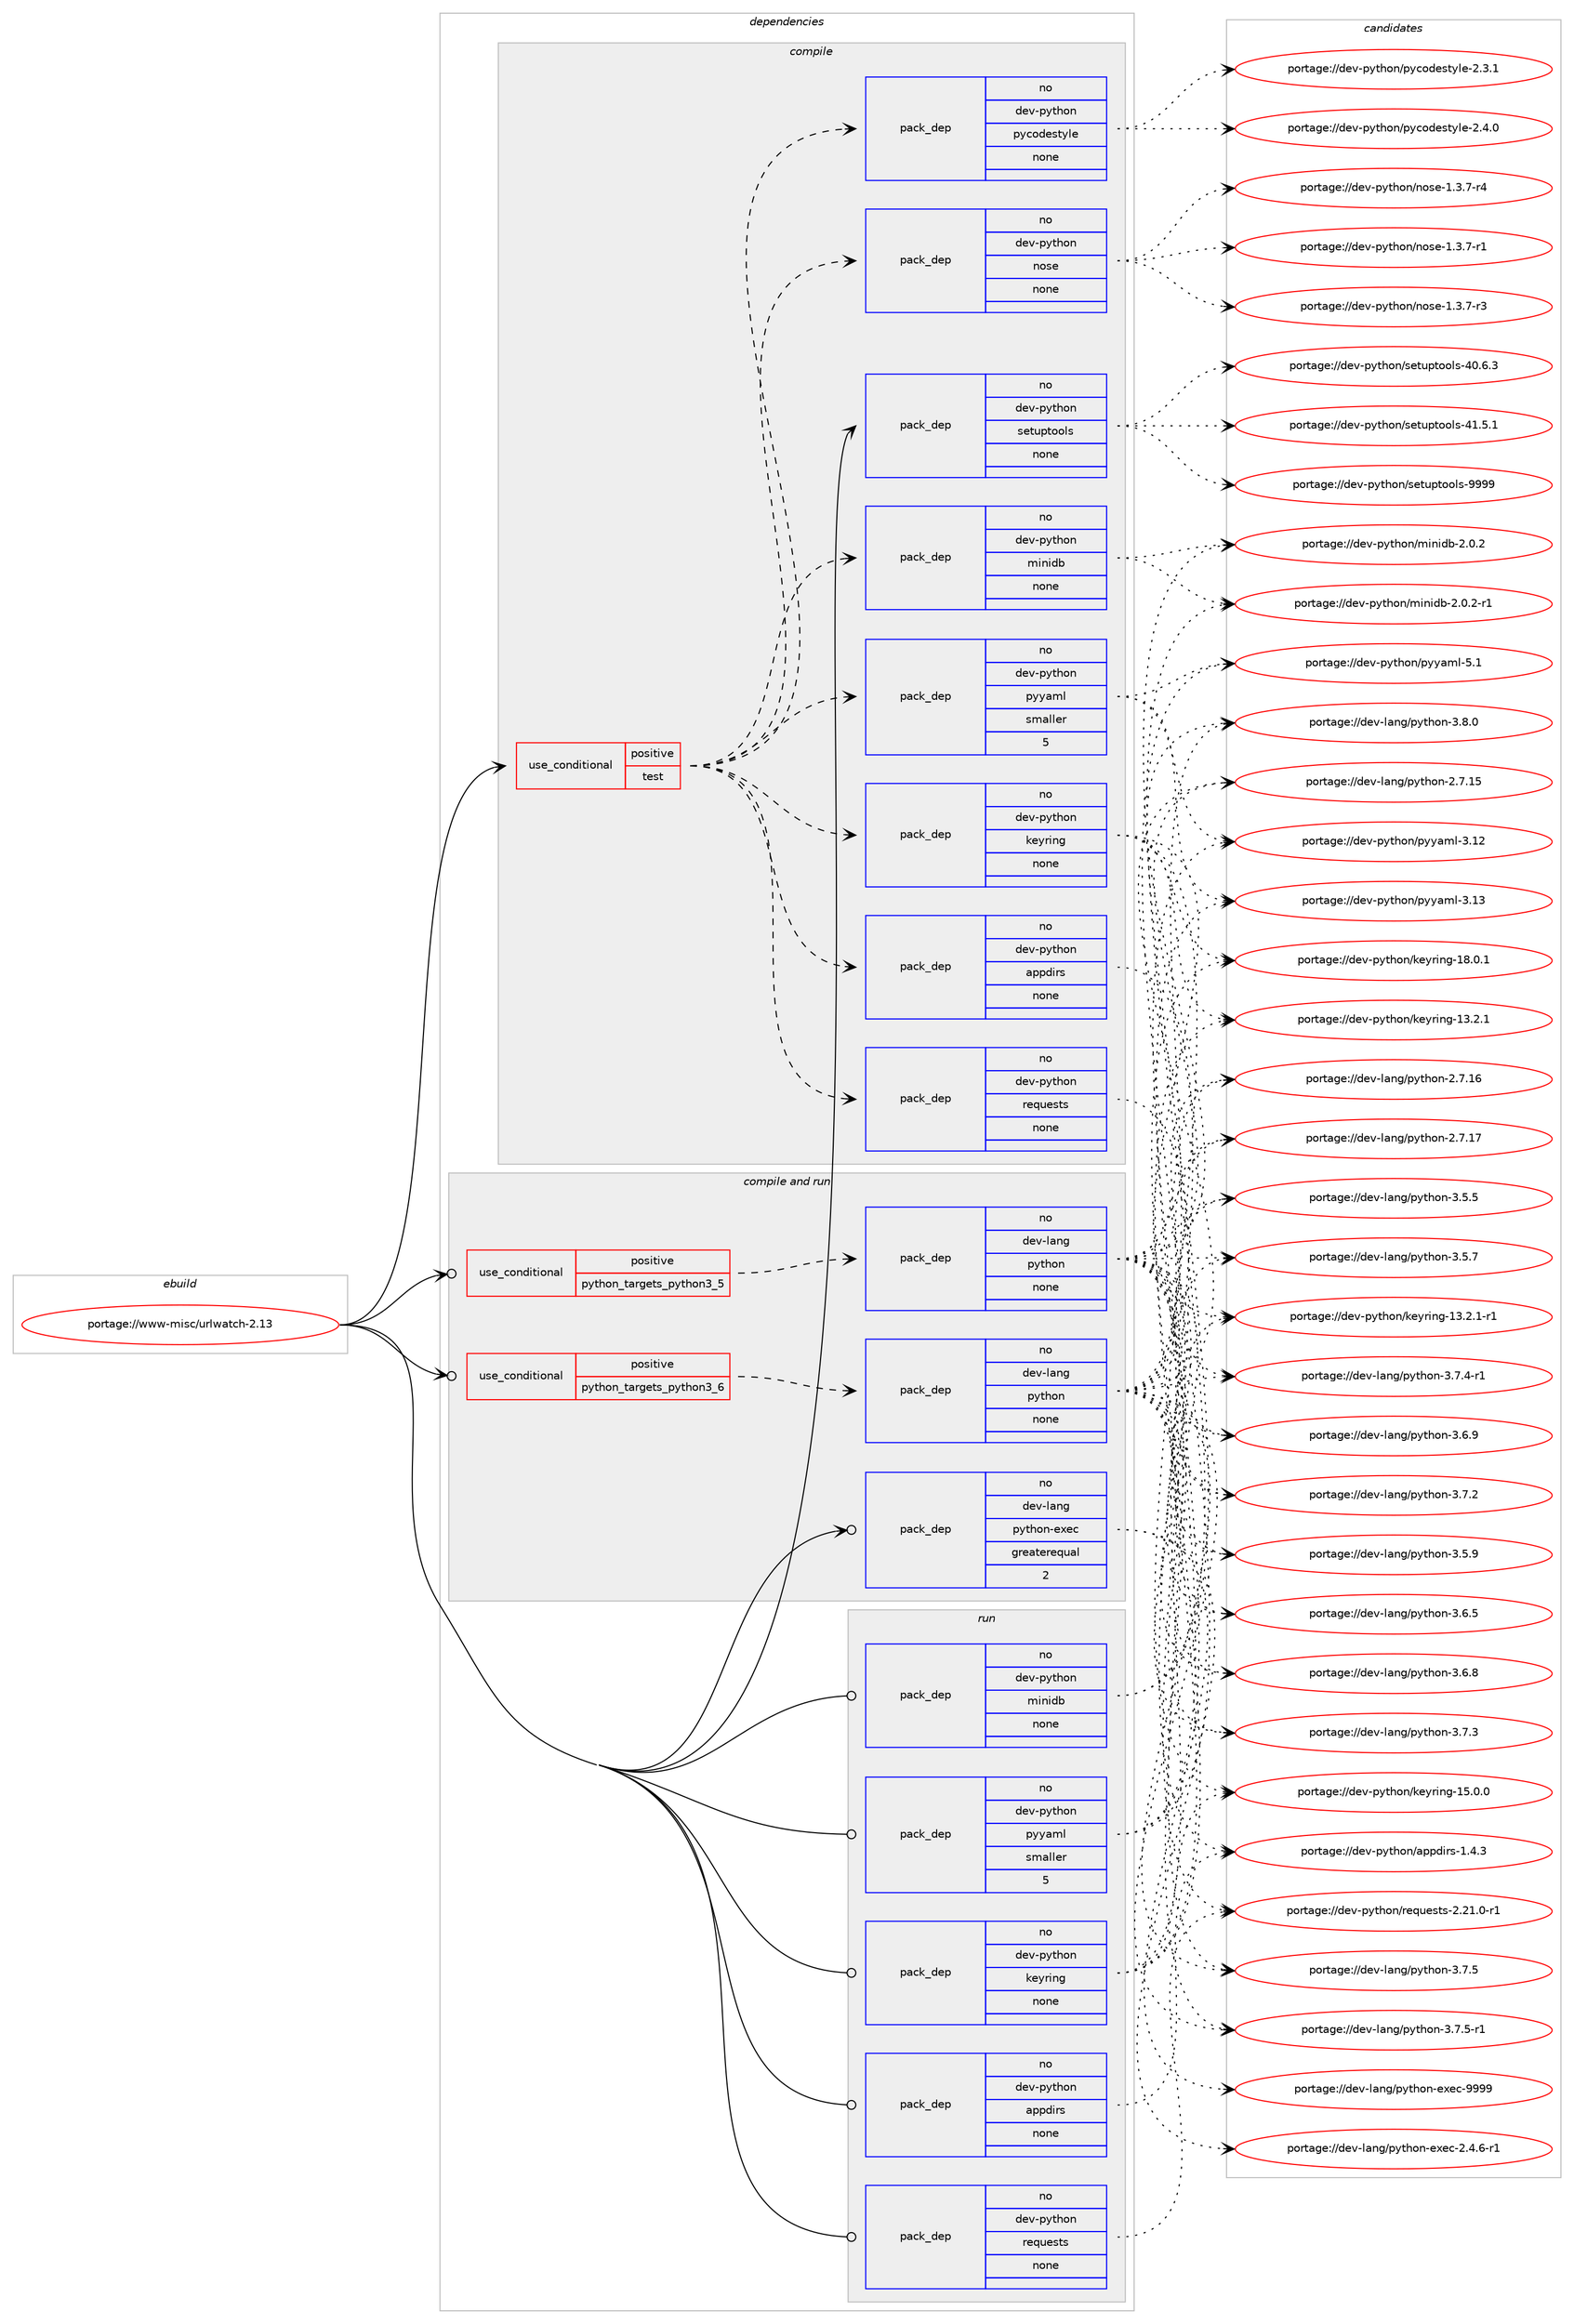 digraph prolog {

# *************
# Graph options
# *************

newrank=true;
concentrate=true;
compound=true;
graph [rankdir=LR,fontname=Helvetica,fontsize=10,ranksep=1.5];#, ranksep=2.5, nodesep=0.2];
edge  [arrowhead=vee];
node  [fontname=Helvetica,fontsize=10];

# **********
# The ebuild
# **********

subgraph cluster_leftcol {
color=gray;
rank=same;
label=<<i>ebuild</i>>;
id [label="portage://www-misc/urlwatch-2.13", color=red, width=4, href="../www-misc/urlwatch-2.13.svg"];
}

# ****************
# The dependencies
# ****************

subgraph cluster_midcol {
color=gray;
label=<<i>dependencies</i>>;
subgraph cluster_compile {
fillcolor="#eeeeee";
style=filled;
label=<<i>compile</i>>;
subgraph cond106452 {
dependency442653 [label=<<TABLE BORDER="0" CELLBORDER="1" CELLSPACING="0" CELLPADDING="4"><TR><TD ROWSPAN="3" CELLPADDING="10">use_conditional</TD></TR><TR><TD>positive</TD></TR><TR><TD>test</TD></TR></TABLE>>, shape=none, color=red];
subgraph pack328339 {
dependency442654 [label=<<TABLE BORDER="0" CELLBORDER="1" CELLSPACING="0" CELLPADDING="4" WIDTH="220"><TR><TD ROWSPAN="6" CELLPADDING="30">pack_dep</TD></TR><TR><TD WIDTH="110">no</TD></TR><TR><TD>dev-python</TD></TR><TR><TD>appdirs</TD></TR><TR><TD>none</TD></TR><TR><TD></TD></TR></TABLE>>, shape=none, color=blue];
}
dependency442653:e -> dependency442654:w [weight=20,style="dashed",arrowhead="vee"];
subgraph pack328340 {
dependency442655 [label=<<TABLE BORDER="0" CELLBORDER="1" CELLSPACING="0" CELLPADDING="4" WIDTH="220"><TR><TD ROWSPAN="6" CELLPADDING="30">pack_dep</TD></TR><TR><TD WIDTH="110">no</TD></TR><TR><TD>dev-python</TD></TR><TR><TD>keyring</TD></TR><TR><TD>none</TD></TR><TR><TD></TD></TR></TABLE>>, shape=none, color=blue];
}
dependency442653:e -> dependency442655:w [weight=20,style="dashed",arrowhead="vee"];
subgraph pack328341 {
dependency442656 [label=<<TABLE BORDER="0" CELLBORDER="1" CELLSPACING="0" CELLPADDING="4" WIDTH="220"><TR><TD ROWSPAN="6" CELLPADDING="30">pack_dep</TD></TR><TR><TD WIDTH="110">no</TD></TR><TR><TD>dev-python</TD></TR><TR><TD>minidb</TD></TR><TR><TD>none</TD></TR><TR><TD></TD></TR></TABLE>>, shape=none, color=blue];
}
dependency442653:e -> dependency442656:w [weight=20,style="dashed",arrowhead="vee"];
subgraph pack328342 {
dependency442657 [label=<<TABLE BORDER="0" CELLBORDER="1" CELLSPACING="0" CELLPADDING="4" WIDTH="220"><TR><TD ROWSPAN="6" CELLPADDING="30">pack_dep</TD></TR><TR><TD WIDTH="110">no</TD></TR><TR><TD>dev-python</TD></TR><TR><TD>pyyaml</TD></TR><TR><TD>smaller</TD></TR><TR><TD>5</TD></TR></TABLE>>, shape=none, color=blue];
}
dependency442653:e -> dependency442657:w [weight=20,style="dashed",arrowhead="vee"];
subgraph pack328343 {
dependency442658 [label=<<TABLE BORDER="0" CELLBORDER="1" CELLSPACING="0" CELLPADDING="4" WIDTH="220"><TR><TD ROWSPAN="6" CELLPADDING="30">pack_dep</TD></TR><TR><TD WIDTH="110">no</TD></TR><TR><TD>dev-python</TD></TR><TR><TD>requests</TD></TR><TR><TD>none</TD></TR><TR><TD></TD></TR></TABLE>>, shape=none, color=blue];
}
dependency442653:e -> dependency442658:w [weight=20,style="dashed",arrowhead="vee"];
subgraph pack328344 {
dependency442659 [label=<<TABLE BORDER="0" CELLBORDER="1" CELLSPACING="0" CELLPADDING="4" WIDTH="220"><TR><TD ROWSPAN="6" CELLPADDING="30">pack_dep</TD></TR><TR><TD WIDTH="110">no</TD></TR><TR><TD>dev-python</TD></TR><TR><TD>nose</TD></TR><TR><TD>none</TD></TR><TR><TD></TD></TR></TABLE>>, shape=none, color=blue];
}
dependency442653:e -> dependency442659:w [weight=20,style="dashed",arrowhead="vee"];
subgraph pack328345 {
dependency442660 [label=<<TABLE BORDER="0" CELLBORDER="1" CELLSPACING="0" CELLPADDING="4" WIDTH="220"><TR><TD ROWSPAN="6" CELLPADDING="30">pack_dep</TD></TR><TR><TD WIDTH="110">no</TD></TR><TR><TD>dev-python</TD></TR><TR><TD>pycodestyle</TD></TR><TR><TD>none</TD></TR><TR><TD></TD></TR></TABLE>>, shape=none, color=blue];
}
dependency442653:e -> dependency442660:w [weight=20,style="dashed",arrowhead="vee"];
}
id:e -> dependency442653:w [weight=20,style="solid",arrowhead="vee"];
subgraph pack328346 {
dependency442661 [label=<<TABLE BORDER="0" CELLBORDER="1" CELLSPACING="0" CELLPADDING="4" WIDTH="220"><TR><TD ROWSPAN="6" CELLPADDING="30">pack_dep</TD></TR><TR><TD WIDTH="110">no</TD></TR><TR><TD>dev-python</TD></TR><TR><TD>setuptools</TD></TR><TR><TD>none</TD></TR><TR><TD></TD></TR></TABLE>>, shape=none, color=blue];
}
id:e -> dependency442661:w [weight=20,style="solid",arrowhead="vee"];
}
subgraph cluster_compileandrun {
fillcolor="#eeeeee";
style=filled;
label=<<i>compile and run</i>>;
subgraph cond106453 {
dependency442662 [label=<<TABLE BORDER="0" CELLBORDER="1" CELLSPACING="0" CELLPADDING="4"><TR><TD ROWSPAN="3" CELLPADDING="10">use_conditional</TD></TR><TR><TD>positive</TD></TR><TR><TD>python_targets_python3_5</TD></TR></TABLE>>, shape=none, color=red];
subgraph pack328347 {
dependency442663 [label=<<TABLE BORDER="0" CELLBORDER="1" CELLSPACING="0" CELLPADDING="4" WIDTH="220"><TR><TD ROWSPAN="6" CELLPADDING="30">pack_dep</TD></TR><TR><TD WIDTH="110">no</TD></TR><TR><TD>dev-lang</TD></TR><TR><TD>python</TD></TR><TR><TD>none</TD></TR><TR><TD></TD></TR></TABLE>>, shape=none, color=blue];
}
dependency442662:e -> dependency442663:w [weight=20,style="dashed",arrowhead="vee"];
}
id:e -> dependency442662:w [weight=20,style="solid",arrowhead="odotvee"];
subgraph cond106454 {
dependency442664 [label=<<TABLE BORDER="0" CELLBORDER="1" CELLSPACING="0" CELLPADDING="4"><TR><TD ROWSPAN="3" CELLPADDING="10">use_conditional</TD></TR><TR><TD>positive</TD></TR><TR><TD>python_targets_python3_6</TD></TR></TABLE>>, shape=none, color=red];
subgraph pack328348 {
dependency442665 [label=<<TABLE BORDER="0" CELLBORDER="1" CELLSPACING="0" CELLPADDING="4" WIDTH="220"><TR><TD ROWSPAN="6" CELLPADDING="30">pack_dep</TD></TR><TR><TD WIDTH="110">no</TD></TR><TR><TD>dev-lang</TD></TR><TR><TD>python</TD></TR><TR><TD>none</TD></TR><TR><TD></TD></TR></TABLE>>, shape=none, color=blue];
}
dependency442664:e -> dependency442665:w [weight=20,style="dashed",arrowhead="vee"];
}
id:e -> dependency442664:w [weight=20,style="solid",arrowhead="odotvee"];
subgraph pack328349 {
dependency442666 [label=<<TABLE BORDER="0" CELLBORDER="1" CELLSPACING="0" CELLPADDING="4" WIDTH="220"><TR><TD ROWSPAN="6" CELLPADDING="30">pack_dep</TD></TR><TR><TD WIDTH="110">no</TD></TR><TR><TD>dev-lang</TD></TR><TR><TD>python-exec</TD></TR><TR><TD>greaterequal</TD></TR><TR><TD>2</TD></TR></TABLE>>, shape=none, color=blue];
}
id:e -> dependency442666:w [weight=20,style="solid",arrowhead="odotvee"];
}
subgraph cluster_run {
fillcolor="#eeeeee";
style=filled;
label=<<i>run</i>>;
subgraph pack328350 {
dependency442667 [label=<<TABLE BORDER="0" CELLBORDER="1" CELLSPACING="0" CELLPADDING="4" WIDTH="220"><TR><TD ROWSPAN="6" CELLPADDING="30">pack_dep</TD></TR><TR><TD WIDTH="110">no</TD></TR><TR><TD>dev-python</TD></TR><TR><TD>appdirs</TD></TR><TR><TD>none</TD></TR><TR><TD></TD></TR></TABLE>>, shape=none, color=blue];
}
id:e -> dependency442667:w [weight=20,style="solid",arrowhead="odot"];
subgraph pack328351 {
dependency442668 [label=<<TABLE BORDER="0" CELLBORDER="1" CELLSPACING="0" CELLPADDING="4" WIDTH="220"><TR><TD ROWSPAN="6" CELLPADDING="30">pack_dep</TD></TR><TR><TD WIDTH="110">no</TD></TR><TR><TD>dev-python</TD></TR><TR><TD>keyring</TD></TR><TR><TD>none</TD></TR><TR><TD></TD></TR></TABLE>>, shape=none, color=blue];
}
id:e -> dependency442668:w [weight=20,style="solid",arrowhead="odot"];
subgraph pack328352 {
dependency442669 [label=<<TABLE BORDER="0" CELLBORDER="1" CELLSPACING="0" CELLPADDING="4" WIDTH="220"><TR><TD ROWSPAN="6" CELLPADDING="30">pack_dep</TD></TR><TR><TD WIDTH="110">no</TD></TR><TR><TD>dev-python</TD></TR><TR><TD>minidb</TD></TR><TR><TD>none</TD></TR><TR><TD></TD></TR></TABLE>>, shape=none, color=blue];
}
id:e -> dependency442669:w [weight=20,style="solid",arrowhead="odot"];
subgraph pack328353 {
dependency442670 [label=<<TABLE BORDER="0" CELLBORDER="1" CELLSPACING="0" CELLPADDING="4" WIDTH="220"><TR><TD ROWSPAN="6" CELLPADDING="30">pack_dep</TD></TR><TR><TD WIDTH="110">no</TD></TR><TR><TD>dev-python</TD></TR><TR><TD>pyyaml</TD></TR><TR><TD>smaller</TD></TR><TR><TD>5</TD></TR></TABLE>>, shape=none, color=blue];
}
id:e -> dependency442670:w [weight=20,style="solid",arrowhead="odot"];
subgraph pack328354 {
dependency442671 [label=<<TABLE BORDER="0" CELLBORDER="1" CELLSPACING="0" CELLPADDING="4" WIDTH="220"><TR><TD ROWSPAN="6" CELLPADDING="30">pack_dep</TD></TR><TR><TD WIDTH="110">no</TD></TR><TR><TD>dev-python</TD></TR><TR><TD>requests</TD></TR><TR><TD>none</TD></TR><TR><TD></TD></TR></TABLE>>, shape=none, color=blue];
}
id:e -> dependency442671:w [weight=20,style="solid",arrowhead="odot"];
}
}

# **************
# The candidates
# **************

subgraph cluster_choices {
rank=same;
color=gray;
label=<<i>candidates</i>>;

subgraph choice328339 {
color=black;
nodesep=1;
choiceportage100101118451121211161041111104797112112100105114115454946524651 [label="portage://dev-python/appdirs-1.4.3", color=red, width=4,href="../dev-python/appdirs-1.4.3.svg"];
dependency442654:e -> choiceportage100101118451121211161041111104797112112100105114115454946524651:w [style=dotted,weight="100"];
}
subgraph choice328340 {
color=black;
nodesep=1;
choiceportage100101118451121211161041111104710710112111410511010345495146504649 [label="portage://dev-python/keyring-13.2.1", color=red, width=4,href="../dev-python/keyring-13.2.1.svg"];
choiceportage1001011184511212111610411111047107101121114105110103454951465046494511449 [label="portage://dev-python/keyring-13.2.1-r1", color=red, width=4,href="../dev-python/keyring-13.2.1-r1.svg"];
choiceportage100101118451121211161041111104710710112111410511010345495346484648 [label="portage://dev-python/keyring-15.0.0", color=red, width=4,href="../dev-python/keyring-15.0.0.svg"];
choiceportage100101118451121211161041111104710710112111410511010345495646484649 [label="portage://dev-python/keyring-18.0.1", color=red, width=4,href="../dev-python/keyring-18.0.1.svg"];
dependency442655:e -> choiceportage100101118451121211161041111104710710112111410511010345495146504649:w [style=dotted,weight="100"];
dependency442655:e -> choiceportage1001011184511212111610411111047107101121114105110103454951465046494511449:w [style=dotted,weight="100"];
dependency442655:e -> choiceportage100101118451121211161041111104710710112111410511010345495346484648:w [style=dotted,weight="100"];
dependency442655:e -> choiceportage100101118451121211161041111104710710112111410511010345495646484649:w [style=dotted,weight="100"];
}
subgraph choice328341 {
color=black;
nodesep=1;
choiceportage100101118451121211161041111104710910511010510098455046484650 [label="portage://dev-python/minidb-2.0.2", color=red, width=4,href="../dev-python/minidb-2.0.2.svg"];
choiceportage1001011184511212111610411111047109105110105100984550464846504511449 [label="portage://dev-python/minidb-2.0.2-r1", color=red, width=4,href="../dev-python/minidb-2.0.2-r1.svg"];
dependency442656:e -> choiceportage100101118451121211161041111104710910511010510098455046484650:w [style=dotted,weight="100"];
dependency442656:e -> choiceportage1001011184511212111610411111047109105110105100984550464846504511449:w [style=dotted,weight="100"];
}
subgraph choice328342 {
color=black;
nodesep=1;
choiceportage1001011184511212111610411111047112121121971091084551464950 [label="portage://dev-python/pyyaml-3.12", color=red, width=4,href="../dev-python/pyyaml-3.12.svg"];
choiceportage1001011184511212111610411111047112121121971091084551464951 [label="portage://dev-python/pyyaml-3.13", color=red, width=4,href="../dev-python/pyyaml-3.13.svg"];
choiceportage10010111845112121116104111110471121211219710910845534649 [label="portage://dev-python/pyyaml-5.1", color=red, width=4,href="../dev-python/pyyaml-5.1.svg"];
dependency442657:e -> choiceportage1001011184511212111610411111047112121121971091084551464950:w [style=dotted,weight="100"];
dependency442657:e -> choiceportage1001011184511212111610411111047112121121971091084551464951:w [style=dotted,weight="100"];
dependency442657:e -> choiceportage10010111845112121116104111110471121211219710910845534649:w [style=dotted,weight="100"];
}
subgraph choice328343 {
color=black;
nodesep=1;
choiceportage1001011184511212111610411111047114101113117101115116115455046504946484511449 [label="portage://dev-python/requests-2.21.0-r1", color=red, width=4,href="../dev-python/requests-2.21.0-r1.svg"];
dependency442658:e -> choiceportage1001011184511212111610411111047114101113117101115116115455046504946484511449:w [style=dotted,weight="100"];
}
subgraph choice328344 {
color=black;
nodesep=1;
choiceportage10010111845112121116104111110471101111151014549465146554511449 [label="portage://dev-python/nose-1.3.7-r1", color=red, width=4,href="../dev-python/nose-1.3.7-r1.svg"];
choiceportage10010111845112121116104111110471101111151014549465146554511451 [label="portage://dev-python/nose-1.3.7-r3", color=red, width=4,href="../dev-python/nose-1.3.7-r3.svg"];
choiceportage10010111845112121116104111110471101111151014549465146554511452 [label="portage://dev-python/nose-1.3.7-r4", color=red, width=4,href="../dev-python/nose-1.3.7-r4.svg"];
dependency442659:e -> choiceportage10010111845112121116104111110471101111151014549465146554511449:w [style=dotted,weight="100"];
dependency442659:e -> choiceportage10010111845112121116104111110471101111151014549465146554511451:w [style=dotted,weight="100"];
dependency442659:e -> choiceportage10010111845112121116104111110471101111151014549465146554511452:w [style=dotted,weight="100"];
}
subgraph choice328345 {
color=black;
nodesep=1;
choiceportage100101118451121211161041111104711212199111100101115116121108101455046514649 [label="portage://dev-python/pycodestyle-2.3.1", color=red, width=4,href="../dev-python/pycodestyle-2.3.1.svg"];
choiceportage100101118451121211161041111104711212199111100101115116121108101455046524648 [label="portage://dev-python/pycodestyle-2.4.0", color=red, width=4,href="../dev-python/pycodestyle-2.4.0.svg"];
dependency442660:e -> choiceportage100101118451121211161041111104711212199111100101115116121108101455046514649:w [style=dotted,weight="100"];
dependency442660:e -> choiceportage100101118451121211161041111104711212199111100101115116121108101455046524648:w [style=dotted,weight="100"];
}
subgraph choice328346 {
color=black;
nodesep=1;
choiceportage100101118451121211161041111104711510111611711211611111110811545524846544651 [label="portage://dev-python/setuptools-40.6.3", color=red, width=4,href="../dev-python/setuptools-40.6.3.svg"];
choiceportage100101118451121211161041111104711510111611711211611111110811545524946534649 [label="portage://dev-python/setuptools-41.5.1", color=red, width=4,href="../dev-python/setuptools-41.5.1.svg"];
choiceportage10010111845112121116104111110471151011161171121161111111081154557575757 [label="portage://dev-python/setuptools-9999", color=red, width=4,href="../dev-python/setuptools-9999.svg"];
dependency442661:e -> choiceportage100101118451121211161041111104711510111611711211611111110811545524846544651:w [style=dotted,weight="100"];
dependency442661:e -> choiceportage100101118451121211161041111104711510111611711211611111110811545524946534649:w [style=dotted,weight="100"];
dependency442661:e -> choiceportage10010111845112121116104111110471151011161171121161111111081154557575757:w [style=dotted,weight="100"];
}
subgraph choice328347 {
color=black;
nodesep=1;
choiceportage10010111845108971101034711212111610411111045504655464953 [label="portage://dev-lang/python-2.7.15", color=red, width=4,href="../dev-lang/python-2.7.15.svg"];
choiceportage10010111845108971101034711212111610411111045504655464954 [label="portage://dev-lang/python-2.7.16", color=red, width=4,href="../dev-lang/python-2.7.16.svg"];
choiceportage10010111845108971101034711212111610411111045504655464955 [label="portage://dev-lang/python-2.7.17", color=red, width=4,href="../dev-lang/python-2.7.17.svg"];
choiceportage100101118451089711010347112121116104111110455146534653 [label="portage://dev-lang/python-3.5.5", color=red, width=4,href="../dev-lang/python-3.5.5.svg"];
choiceportage100101118451089711010347112121116104111110455146534655 [label="portage://dev-lang/python-3.5.7", color=red, width=4,href="../dev-lang/python-3.5.7.svg"];
choiceportage100101118451089711010347112121116104111110455146534657 [label="portage://dev-lang/python-3.5.9", color=red, width=4,href="../dev-lang/python-3.5.9.svg"];
choiceportage100101118451089711010347112121116104111110455146544653 [label="portage://dev-lang/python-3.6.5", color=red, width=4,href="../dev-lang/python-3.6.5.svg"];
choiceportage100101118451089711010347112121116104111110455146544656 [label="portage://dev-lang/python-3.6.8", color=red, width=4,href="../dev-lang/python-3.6.8.svg"];
choiceportage100101118451089711010347112121116104111110455146544657 [label="portage://dev-lang/python-3.6.9", color=red, width=4,href="../dev-lang/python-3.6.9.svg"];
choiceportage100101118451089711010347112121116104111110455146554650 [label="portage://dev-lang/python-3.7.2", color=red, width=4,href="../dev-lang/python-3.7.2.svg"];
choiceportage100101118451089711010347112121116104111110455146554651 [label="portage://dev-lang/python-3.7.3", color=red, width=4,href="../dev-lang/python-3.7.3.svg"];
choiceportage1001011184510897110103471121211161041111104551465546524511449 [label="portage://dev-lang/python-3.7.4-r1", color=red, width=4,href="../dev-lang/python-3.7.4-r1.svg"];
choiceportage100101118451089711010347112121116104111110455146554653 [label="portage://dev-lang/python-3.7.5", color=red, width=4,href="../dev-lang/python-3.7.5.svg"];
choiceportage1001011184510897110103471121211161041111104551465546534511449 [label="portage://dev-lang/python-3.7.5-r1", color=red, width=4,href="../dev-lang/python-3.7.5-r1.svg"];
choiceportage100101118451089711010347112121116104111110455146564648 [label="portage://dev-lang/python-3.8.0", color=red, width=4,href="../dev-lang/python-3.8.0.svg"];
dependency442663:e -> choiceportage10010111845108971101034711212111610411111045504655464953:w [style=dotted,weight="100"];
dependency442663:e -> choiceportage10010111845108971101034711212111610411111045504655464954:w [style=dotted,weight="100"];
dependency442663:e -> choiceportage10010111845108971101034711212111610411111045504655464955:w [style=dotted,weight="100"];
dependency442663:e -> choiceportage100101118451089711010347112121116104111110455146534653:w [style=dotted,weight="100"];
dependency442663:e -> choiceportage100101118451089711010347112121116104111110455146534655:w [style=dotted,weight="100"];
dependency442663:e -> choiceportage100101118451089711010347112121116104111110455146534657:w [style=dotted,weight="100"];
dependency442663:e -> choiceportage100101118451089711010347112121116104111110455146544653:w [style=dotted,weight="100"];
dependency442663:e -> choiceportage100101118451089711010347112121116104111110455146544656:w [style=dotted,weight="100"];
dependency442663:e -> choiceportage100101118451089711010347112121116104111110455146544657:w [style=dotted,weight="100"];
dependency442663:e -> choiceportage100101118451089711010347112121116104111110455146554650:w [style=dotted,weight="100"];
dependency442663:e -> choiceportage100101118451089711010347112121116104111110455146554651:w [style=dotted,weight="100"];
dependency442663:e -> choiceportage1001011184510897110103471121211161041111104551465546524511449:w [style=dotted,weight="100"];
dependency442663:e -> choiceportage100101118451089711010347112121116104111110455146554653:w [style=dotted,weight="100"];
dependency442663:e -> choiceportage1001011184510897110103471121211161041111104551465546534511449:w [style=dotted,weight="100"];
dependency442663:e -> choiceportage100101118451089711010347112121116104111110455146564648:w [style=dotted,weight="100"];
}
subgraph choice328348 {
color=black;
nodesep=1;
choiceportage10010111845108971101034711212111610411111045504655464953 [label="portage://dev-lang/python-2.7.15", color=red, width=4,href="../dev-lang/python-2.7.15.svg"];
choiceportage10010111845108971101034711212111610411111045504655464954 [label="portage://dev-lang/python-2.7.16", color=red, width=4,href="../dev-lang/python-2.7.16.svg"];
choiceportage10010111845108971101034711212111610411111045504655464955 [label="portage://dev-lang/python-2.7.17", color=red, width=4,href="../dev-lang/python-2.7.17.svg"];
choiceportage100101118451089711010347112121116104111110455146534653 [label="portage://dev-lang/python-3.5.5", color=red, width=4,href="../dev-lang/python-3.5.5.svg"];
choiceportage100101118451089711010347112121116104111110455146534655 [label="portage://dev-lang/python-3.5.7", color=red, width=4,href="../dev-lang/python-3.5.7.svg"];
choiceportage100101118451089711010347112121116104111110455146534657 [label="portage://dev-lang/python-3.5.9", color=red, width=4,href="../dev-lang/python-3.5.9.svg"];
choiceportage100101118451089711010347112121116104111110455146544653 [label="portage://dev-lang/python-3.6.5", color=red, width=4,href="../dev-lang/python-3.6.5.svg"];
choiceportage100101118451089711010347112121116104111110455146544656 [label="portage://dev-lang/python-3.6.8", color=red, width=4,href="../dev-lang/python-3.6.8.svg"];
choiceportage100101118451089711010347112121116104111110455146544657 [label="portage://dev-lang/python-3.6.9", color=red, width=4,href="../dev-lang/python-3.6.9.svg"];
choiceportage100101118451089711010347112121116104111110455146554650 [label="portage://dev-lang/python-3.7.2", color=red, width=4,href="../dev-lang/python-3.7.2.svg"];
choiceportage100101118451089711010347112121116104111110455146554651 [label="portage://dev-lang/python-3.7.3", color=red, width=4,href="../dev-lang/python-3.7.3.svg"];
choiceportage1001011184510897110103471121211161041111104551465546524511449 [label="portage://dev-lang/python-3.7.4-r1", color=red, width=4,href="../dev-lang/python-3.7.4-r1.svg"];
choiceportage100101118451089711010347112121116104111110455146554653 [label="portage://dev-lang/python-3.7.5", color=red, width=4,href="../dev-lang/python-3.7.5.svg"];
choiceportage1001011184510897110103471121211161041111104551465546534511449 [label="portage://dev-lang/python-3.7.5-r1", color=red, width=4,href="../dev-lang/python-3.7.5-r1.svg"];
choiceportage100101118451089711010347112121116104111110455146564648 [label="portage://dev-lang/python-3.8.0", color=red, width=4,href="../dev-lang/python-3.8.0.svg"];
dependency442665:e -> choiceportage10010111845108971101034711212111610411111045504655464953:w [style=dotted,weight="100"];
dependency442665:e -> choiceportage10010111845108971101034711212111610411111045504655464954:w [style=dotted,weight="100"];
dependency442665:e -> choiceportage10010111845108971101034711212111610411111045504655464955:w [style=dotted,weight="100"];
dependency442665:e -> choiceportage100101118451089711010347112121116104111110455146534653:w [style=dotted,weight="100"];
dependency442665:e -> choiceportage100101118451089711010347112121116104111110455146534655:w [style=dotted,weight="100"];
dependency442665:e -> choiceportage100101118451089711010347112121116104111110455146534657:w [style=dotted,weight="100"];
dependency442665:e -> choiceportage100101118451089711010347112121116104111110455146544653:w [style=dotted,weight="100"];
dependency442665:e -> choiceportage100101118451089711010347112121116104111110455146544656:w [style=dotted,weight="100"];
dependency442665:e -> choiceportage100101118451089711010347112121116104111110455146544657:w [style=dotted,weight="100"];
dependency442665:e -> choiceportage100101118451089711010347112121116104111110455146554650:w [style=dotted,weight="100"];
dependency442665:e -> choiceportage100101118451089711010347112121116104111110455146554651:w [style=dotted,weight="100"];
dependency442665:e -> choiceportage1001011184510897110103471121211161041111104551465546524511449:w [style=dotted,weight="100"];
dependency442665:e -> choiceportage100101118451089711010347112121116104111110455146554653:w [style=dotted,weight="100"];
dependency442665:e -> choiceportage1001011184510897110103471121211161041111104551465546534511449:w [style=dotted,weight="100"];
dependency442665:e -> choiceportage100101118451089711010347112121116104111110455146564648:w [style=dotted,weight="100"];
}
subgraph choice328349 {
color=black;
nodesep=1;
choiceportage10010111845108971101034711212111610411111045101120101994550465246544511449 [label="portage://dev-lang/python-exec-2.4.6-r1", color=red, width=4,href="../dev-lang/python-exec-2.4.6-r1.svg"];
choiceportage10010111845108971101034711212111610411111045101120101994557575757 [label="portage://dev-lang/python-exec-9999", color=red, width=4,href="../dev-lang/python-exec-9999.svg"];
dependency442666:e -> choiceportage10010111845108971101034711212111610411111045101120101994550465246544511449:w [style=dotted,weight="100"];
dependency442666:e -> choiceportage10010111845108971101034711212111610411111045101120101994557575757:w [style=dotted,weight="100"];
}
subgraph choice328350 {
color=black;
nodesep=1;
choiceportage100101118451121211161041111104797112112100105114115454946524651 [label="portage://dev-python/appdirs-1.4.3", color=red, width=4,href="../dev-python/appdirs-1.4.3.svg"];
dependency442667:e -> choiceportage100101118451121211161041111104797112112100105114115454946524651:w [style=dotted,weight="100"];
}
subgraph choice328351 {
color=black;
nodesep=1;
choiceportage100101118451121211161041111104710710112111410511010345495146504649 [label="portage://dev-python/keyring-13.2.1", color=red, width=4,href="../dev-python/keyring-13.2.1.svg"];
choiceportage1001011184511212111610411111047107101121114105110103454951465046494511449 [label="portage://dev-python/keyring-13.2.1-r1", color=red, width=4,href="../dev-python/keyring-13.2.1-r1.svg"];
choiceportage100101118451121211161041111104710710112111410511010345495346484648 [label="portage://dev-python/keyring-15.0.0", color=red, width=4,href="../dev-python/keyring-15.0.0.svg"];
choiceportage100101118451121211161041111104710710112111410511010345495646484649 [label="portage://dev-python/keyring-18.0.1", color=red, width=4,href="../dev-python/keyring-18.0.1.svg"];
dependency442668:e -> choiceportage100101118451121211161041111104710710112111410511010345495146504649:w [style=dotted,weight="100"];
dependency442668:e -> choiceportage1001011184511212111610411111047107101121114105110103454951465046494511449:w [style=dotted,weight="100"];
dependency442668:e -> choiceportage100101118451121211161041111104710710112111410511010345495346484648:w [style=dotted,weight="100"];
dependency442668:e -> choiceportage100101118451121211161041111104710710112111410511010345495646484649:w [style=dotted,weight="100"];
}
subgraph choice328352 {
color=black;
nodesep=1;
choiceportage100101118451121211161041111104710910511010510098455046484650 [label="portage://dev-python/minidb-2.0.2", color=red, width=4,href="../dev-python/minidb-2.0.2.svg"];
choiceportage1001011184511212111610411111047109105110105100984550464846504511449 [label="portage://dev-python/minidb-2.0.2-r1", color=red, width=4,href="../dev-python/minidb-2.0.2-r1.svg"];
dependency442669:e -> choiceportage100101118451121211161041111104710910511010510098455046484650:w [style=dotted,weight="100"];
dependency442669:e -> choiceportage1001011184511212111610411111047109105110105100984550464846504511449:w [style=dotted,weight="100"];
}
subgraph choice328353 {
color=black;
nodesep=1;
choiceportage1001011184511212111610411111047112121121971091084551464950 [label="portage://dev-python/pyyaml-3.12", color=red, width=4,href="../dev-python/pyyaml-3.12.svg"];
choiceportage1001011184511212111610411111047112121121971091084551464951 [label="portage://dev-python/pyyaml-3.13", color=red, width=4,href="../dev-python/pyyaml-3.13.svg"];
choiceportage10010111845112121116104111110471121211219710910845534649 [label="portage://dev-python/pyyaml-5.1", color=red, width=4,href="../dev-python/pyyaml-5.1.svg"];
dependency442670:e -> choiceportage1001011184511212111610411111047112121121971091084551464950:w [style=dotted,weight="100"];
dependency442670:e -> choiceportage1001011184511212111610411111047112121121971091084551464951:w [style=dotted,weight="100"];
dependency442670:e -> choiceportage10010111845112121116104111110471121211219710910845534649:w [style=dotted,weight="100"];
}
subgraph choice328354 {
color=black;
nodesep=1;
choiceportage1001011184511212111610411111047114101113117101115116115455046504946484511449 [label="portage://dev-python/requests-2.21.0-r1", color=red, width=4,href="../dev-python/requests-2.21.0-r1.svg"];
dependency442671:e -> choiceportage1001011184511212111610411111047114101113117101115116115455046504946484511449:w [style=dotted,weight="100"];
}
}

}
